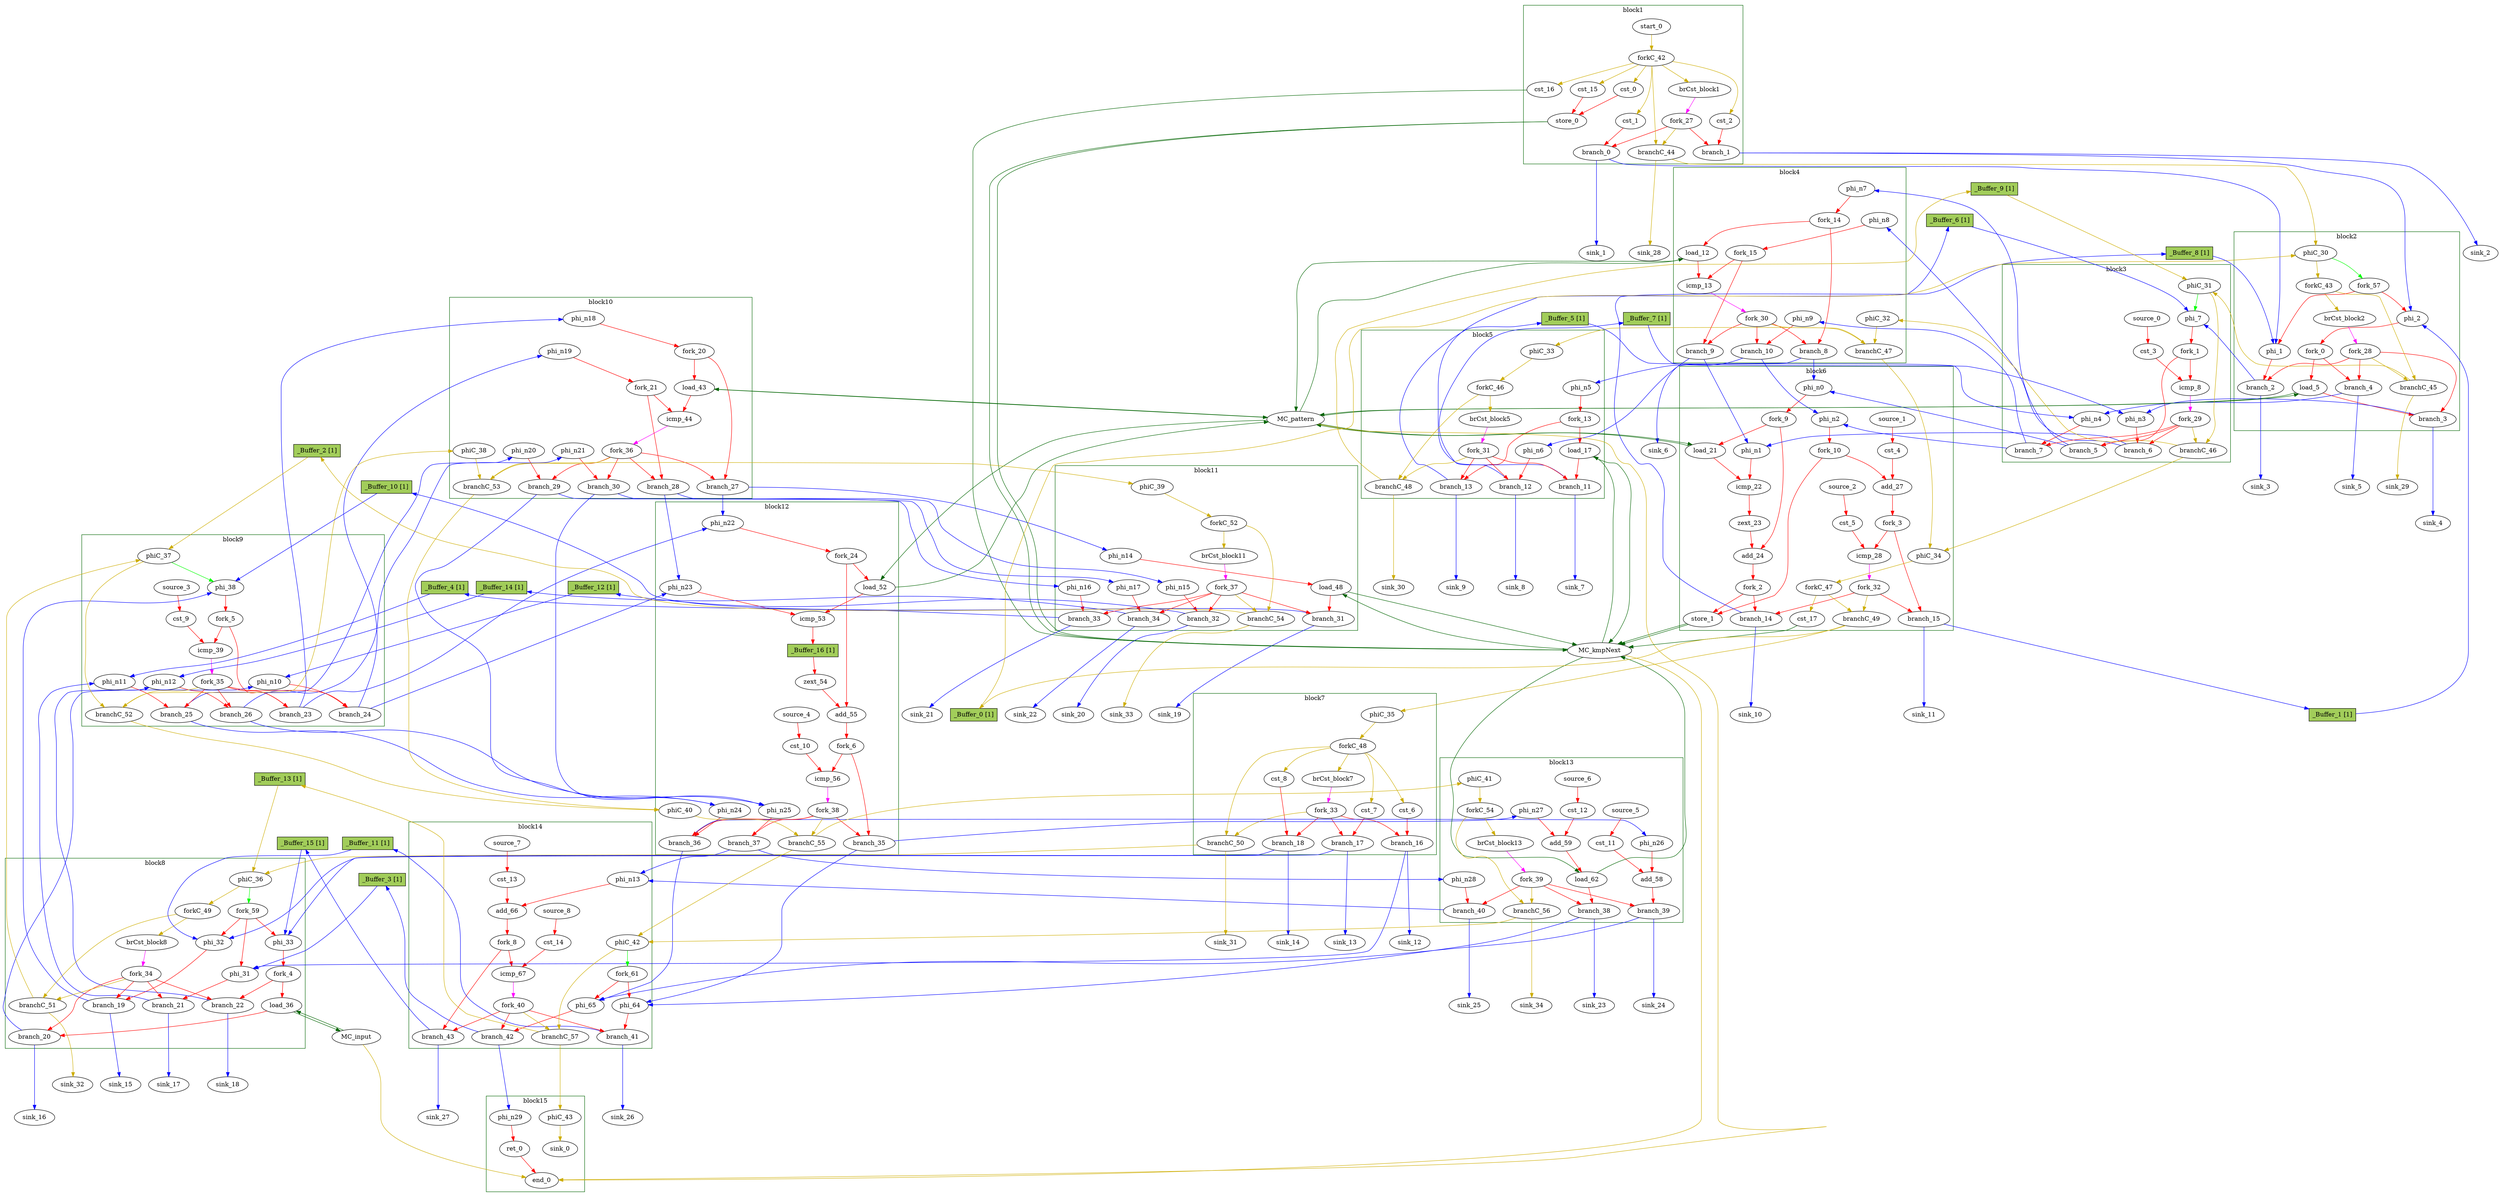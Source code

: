 Digraph G {
	splines=spline;
//DHLS version: 0.1.1" [shape = "none" pos = "20,20!"]
"_Buffer_16" [type=Buffer, in="in1:32", out="out1:32", bbID = 3, slots=1, transparent=false, label="_Buffer_16 [1]",  shape=box, style=filled, fillcolor=darkolivegreen3, height = 0.4];
		"cst_0" [type = "Constant", bbID= 1, in = "in1:1", out = "out1:1", value = "0x00000000"];
		"store_0" [type = "Operator", bbID= 1, op = "mc_store_op", bbID= 1, portId= 0, in = "in1:1 in2:0 ", out = "out1:1 out2:0 ", delay=0.672, latency=0, II=1];
		"brCst_block1" [type = "Constant", bbID= 1, in = "in1:1", out = "out1:1", value = "0x1"];
		"cst_1" [type = "Constant", bbID= 1, in = "in1:1", out = "out1:1", value = "0x00000000"];
		"phi_1" [type = "Mux", bbID= 2, in = "in1?:1 in2:32 in3:32 ", out = "out1:32", delay=1.397];
		"cst_2" [type = "Constant", bbID= 1, in = "in1:1", out = "out1:1", value = "0x00000001"];
		"phi_2" [type = "Mux", bbID= 2, in = "in1?:1 in2:3 in3:3 ", out = "out1:3", delay=1.397];
		"load_5" [type = "Operator", bbID= 2, op = "mc_load_op", bbID= 2, portId= 0, in = "in1:32 in2:3 ", out = "out1:32 out2:3 ", delay=1.412, latency=0, II=1];
		"brCst_block2" [type = "Constant", bbID= 2, in = "in1:1", out = "out1:1", value = "0x1"];
		"phi_7" [type = "Mux", bbID= 3, in = "in1?:1 in2:32 in3:32 ", out = "out1:32", delay=1.397];
		"cst_3" [type = "Constant", bbID= 3, in = "in1:1", out = "out1:1", value = "0x00000000"];
		"icmp_8" [type = "Operator", bbID= 3, op = "icmp_sgt_op", in = "in1:32 in2:32 ", out = "out1:1 ", delay=1.907, latency=0, II=1];
		"load_12" [type = "Operator", bbID= 4, op = "mc_load_op", bbID= 4, portId= 1, in = "in1:32 in2:32 ", out = "out1:32 out2:32 ", delay=1.412, latency=0, II=1];
		"icmp_13" [type = "Operator", bbID= 4, op = "icmp_eq_op", in = "in1:32 in2:32 ", out = "out1:1 ", delay=1.907, latency=0, II=1];
		"load_17" [type = "Operator", bbID= 5, op = "mc_load_op", bbID= 5, portId= 0, in = "in1:32 in2:3 ", out = "out1:32 out2:3 ", delay=1.412, latency=0, II=1];
		"brCst_block5" [type = "Constant", bbID= 5, in = "in1:1", out = "out1:1", value = "0x1"];
		"load_21" [type = "Operator", bbID= 6, op = "mc_load_op", bbID= 6, portId= 2, in = "in1:32 in2:32 ", out = "out1:32 out2:32 ", delay=1.412, latency=0, II=1];
		"icmp_22" [type = "Operator", bbID= 6, op = "icmp_eq_op", in = "in1:32 in2:32 ", out = "out1:1 ", delay=1.907, latency=0, II=1];
		"zext_23" [type = "Operator", bbID= 6, op = "zext_op", in = "in1:1 ", out = "out1:1 ", delay=0.000, latency=0, II=1];
		"add_24" [type = "Operator", bbID= 6, op = "add_op", in = "in1:32 in2:32 ", out = "out1:32 ", delay=2.287, latency=0, II=1];
		"store_1" [type = "Operator", bbID= 6, op = "mc_store_op", bbID= 6, portId= 1, in = "in1:32 in2:3 ", out = "out1:32 out2:3 ", delay=0.672, latency=0, II=1];
		"cst_4" [type = "Constant", bbID= 6, in = "in1:1", out = "out1:1", value = "0x00000001"];
		"add_27" [type = "Operator", bbID= 6, op = "add_op", in = "in1:3 in2:3 ", out = "out1:3 ", delay=2.287, latency=0, II=1];
		"cst_5" [type = "Constant", bbID= 6, in = "in1:3", out = "out1:3", value = "0x00000004"];
		"icmp_28" [type = "Operator", bbID= 6, op = "icmp_ult_op", in = "in1:3 in2:3 ", out = "out1:1 ", delay=1.907, latency=0, II=1];
		"brCst_block7" [type = "Constant", bbID= 7, in = "in1:1", out = "out1:1", value = "0x1"];
		"cst_6" [type = "Constant", bbID= 7, in = "in1:1", out = "out1:1", value = "0x00000000"];
		"phi_31" [type = "Mux", bbID= 8, in = "in1?:1 in2:32 in3:32 ", out = "out1:32", delay=1.397];
		"cst_7" [type = "Constant", bbID= 7, in = "in1:1", out = "out1:1", value = "0x00000000"];
		"phi_32" [type = "Mux", bbID= 8, in = "in1?:1 in2:32 in3:32 ", out = "out1:32", delay=1.397];
		"cst_8" [type = "Constant", bbID= 7, in = "in1:1", out = "out1:1", value = "0x00000000"];
		"phi_33" [type = "Mux", bbID= 8, in = "in1?:1 in2:10 in3:10 ", out = "out1:10", delay=1.397];
		"load_36" [type = "Operator", bbID= 8, op = "mc_load_op", bbID= 8, portId= 0, in = "in1:32 in2:10 ", out = "out1:32 out2:10 ", delay=1.412, latency=0, II=1];
		"brCst_block8" [type = "Constant", bbID= 8, in = "in1:1", out = "out1:1", value = "0x1"];
		"phi_38" [type = "Mux", bbID= 9, in = "in1?:1 in2:32 in3:32 ", out = "out1:32", delay=1.397];
		"cst_9" [type = "Constant", bbID= 9, in = "in1:1", out = "out1:1", value = "0x00000000"];
		"icmp_39" [type = "Operator", bbID= 9, op = "icmp_sgt_op", in = "in1:32 in2:32 ", out = "out1:1 ", delay=1.907, latency=0, II=1];
		"load_43" [type = "Operator", bbID= 10, op = "mc_load_op", bbID= 10, portId= 3, in = "in1:32 in2:32 ", out = "out1:32 out2:32 ", delay=1.412, latency=0, II=1];
		"icmp_44" [type = "Operator", bbID= 10, op = "icmp_eq_op", in = "in1:32 in2:32 ", out = "out1:1 ", delay=1.907, latency=0, II=1];
		"load_48" [type = "Operator", bbID= 11, op = "mc_load_op", bbID= 11, portId= 1, in = "in1:32 in2:32 ", out = "out1:32 out2:32 ", delay=1.412, latency=0, II=1];
		"brCst_block11" [type = "Constant", bbID= 11, in = "in1:1", out = "out1:1", value = "0x1"];
		"load_52" [type = "Operator", bbID= 12, op = "mc_load_op", bbID= 12, portId= 4, in = "in1:32 in2:32 ", out = "out1:32 out2:32 ", delay=1.412, latency=0, II=1];
		"icmp_53" [type = "Operator", bbID= 12, op = "icmp_eq_op", in = "in1:32 in2:32 ", out = "out1:1 ", delay=1.907, latency=0, II=1];
		"zext_54" [type = "Operator", bbID= 12, op = "zext_op", in = "in1:1 ", out = "out1:1 ", delay=0.000, latency=0, II=1];
		"add_55" [type = "Operator", bbID= 12, op = "add_op", in = "in1:32 in2:32 ", out = "out1:32 ", delay=2.287, latency=0, II=1];
		"cst_10" [type = "Constant", bbID= 12, in = "in1:2", out = "out1:2", value = "0x00000003"];
		"icmp_56" [type = "Operator", bbID= 12, op = "icmp_sgt_op", in = "in1:32 in2:32 ", out = "out1:1 ", delay=1.907, latency=0, II=1];
		"cst_11" [type = "Constant", bbID= 13, in = "in1:1", out = "out1:1", value = "0x00000001"];
		"add_58" [type = "Operator", bbID= 13, op = "add_op", in = "in1:32 in2:32 ", out = "out1:32 ", delay=2.287, latency=0, II=1];
		"cst_12" [type = "Constant", bbID= 13, in = "in1:32", out = "out1:32", value = "0xFFFFFFFF"];
		"add_59" [type = "Operator", bbID= 13, op = "add_op", in = "in1:32 in2:32 ", out = "out1:32 ", delay=2.287, latency=0, II=1];
		"load_62" [type = "Operator", bbID= 13, op = "mc_load_op", bbID= 13, portId= 2, in = "in1:32 in2:32 ", out = "out1:32 out2:32 ", delay=1.412, latency=0, II=1];
		"brCst_block13" [type = "Constant", bbID= 13, in = "in1:1", out = "out1:1", value = "0x1"];
		"phi_64" [type = "Mux", bbID= 14, in = "in1?:1 in2:32 in3:32 ", out = "out1:32", delay=1.397];
		"phi_65" [type = "Mux", bbID= 14, in = "in1?:1 in2:32 in3:32 ", out = "out1:32", delay=1.397];
		"cst_13" [type = "Constant", bbID= 14, in = "in1:1", out = "out1:1", value = "0x00000001"];
		"add_66" [type = "Operator", bbID= 14, op = "add_op", in = "in1:10 in2:10 ", out = "out1:10 ", delay=2.287, latency=0, II=1];
		"cst_14" [type = "Constant", bbID= 14, in = "in1:10", out = "out1:10", value = "0x000003E8"];
		"icmp_67" [type = "Operator", bbID= 14, op = "icmp_ult_op", in = "in1:10 in2:10 ", out = "out1:1 ", delay=1.907, latency=0, II=1];
		"ret_0" [type = "Operator", bbID= 15, op = "ret_op", in = "in1:32 ", out = "out1:32 ", delay=0.000, latency=0, II=1];
		"cst_15" [type = "Constant", bbID= 1, in = "in1:1", out = "out1:1", value = "0x00000000"];
		"phi_n0" [type = "Merge", bbID= 6, in = "in1:32 in2:32 ", out = "out1:32", delay=1.397];
		"phi_n1" [type = "Merge", bbID= 6, in = "in1:32 in2:32 ", out = "out1:32", delay=1.397];
		"phi_n2" [type = "Merge", bbID= 6, in = "in1:3 in2:3 ", out = "out1:3", delay=1.397];
		"phi_n3" [type = "Merge", bbID= 3, in = "in1:32 in2:32 ", out = "out1:32", delay=1.397];
		"phi_n4" [type = "Merge", bbID= 3, in = "in1:3 in2:3 ", out = "out1:3", delay=1.397];
		"phi_n5" [type = "Merge", bbID= 5, in = "in1:3 ", out = "out1:3", delay=0.000];
		"phi_n6" [type = "Merge", bbID= 5, in = "in1:32 ", out = "out1:32", delay=0.000];
		"phi_n7" [type = "Merge", bbID= 4, in = "in1:32 ", out = "out1:32", delay=0.000];
		"phi_n8" [type = "Merge", bbID= 4, in = "in1:32 ", out = "out1:32", delay=0.000];
		"phi_n9" [type = "Merge", bbID= 4, in = "in1:3 ", out = "out1:3", delay=0.000];
		"phi_n10" [type = "Merge", bbID= 9, in = "in1:32 in2:32 ", out = "out1:32", delay=1.397];
		"phi_n11" [type = "Merge", bbID= 9, in = "in1:32 in2:32 ", out = "out1:32", delay=1.397];
		"phi_n12" [type = "Merge", bbID= 9, in = "in1:10 in2:10 ", out = "out1:10", delay=1.397];
		"phi_n13" [type = "Merge", bbID= 14, in = "in1:10 in2:10 ", out = "out1:10", delay=1.397];
		"phi_n14" [type = "Merge", bbID= 11, in = "in1:32 ", out = "out1:32", delay=0.000];
		"phi_n15" [type = "Merge", bbID= 11, in = "in1:32 ", out = "out1:32", delay=0.000];
		"phi_n16" [type = "Merge", bbID= 11, in = "in1:32 ", out = "out1:32", delay=0.000];
		"phi_n17" [type = "Merge", bbID= 11, in = "in1:10 ", out = "out1:10", delay=0.000];
		"phi_n18" [type = "Merge", bbID= 10, in = "in1:32 ", out = "out1:32", delay=0.000];
		"phi_n19" [type = "Merge", bbID= 10, in = "in1:32 ", out = "out1:32", delay=0.000];
		"phi_n20" [type = "Merge", bbID= 10, in = "in1:32 ", out = "out1:32", delay=0.000];
		"phi_n21" [type = "Merge", bbID= 10, in = "in1:10 ", out = "out1:10", delay=0.000];
		"phi_n22" [type = "Merge", bbID= 12, in = "in1:32 in2:32 ", out = "out1:32", delay=1.397];
		"phi_n23" [type = "Merge", bbID= 12, in = "in1:32 in2:32 ", out = "out1:32", delay=1.397];
		"phi_n24" [type = "Merge", bbID= 12, in = "in1:32 in2:32 ", out = "out1:32", delay=1.397];
		"phi_n25" [type = "Merge", bbID= 12, in = "in1:10 in2:10 ", out = "out1:10", delay=1.397];
		"phi_n26" [type = "Merge", bbID= 13, in = "in1:32 ", out = "out1:32", delay=0.000];
		"phi_n27" [type = "Merge", bbID= 13, in = "in1:32 ", out = "out1:32", delay=0.000];
		"phi_n28" [type = "Merge", bbID= 13, in = "in1:10 ", out = "out1:10", delay=0.000];
		"phi_n29" [type = "Merge", bbID= 15, in = "in1:32 ", out = "out1:32", delay=0.000];
		"fork_0" [type = "Fork", bbID= 2, in = "in1:3", out = "out1:3 out2:3 "];
		"fork_1" [type = "Fork", bbID= 3, in = "in1:32", out = "out1:32 out2:32 "];
		"fork_2" [type = "Fork", bbID= 6, in = "in1:32", out = "out1:32 out2:32 "];
		"fork_3" [type = "Fork", bbID= 6, in = "in1:3", out = "out1:3 out2:3 "];
		"fork_4" [type = "Fork", bbID= 8, in = "in1:10", out = "out1:10 out2:10 "];
		"fork_5" [type = "Fork", bbID= 9, in = "in1:32", out = "out1:32 out2:32 "];
		"fork_6" [type = "Fork", bbID= 12, in = "in1:32", out = "out1:32 out2:32 "];
		"fork_8" [type = "Fork", bbID= 14, in = "in1:10", out = "out1:10 out2:10 "];
		"fork_9" [type = "Fork", bbID= 6, in = "in1:32", out = "out1:32 out2:32 "];
		"fork_10" [type = "Fork", bbID= 6, in = "in1:3", out = "out1:3 out2:3 "];
		"fork_13" [type = "Fork", bbID= 5, in = "in1:3", out = "out1:3 out2:3 "];
		"fork_14" [type = "Fork", bbID= 4, in = "in1:32", out = "out1:32 out2:32 "];
		"fork_15" [type = "Fork", bbID= 4, in = "in1:32", out = "out1:32 out2:32 "];
		"fork_20" [type = "Fork", bbID= 10, in = "in1:32", out = "out1:32 out2:32 "];
		"fork_21" [type = "Fork", bbID= 10, in = "in1:32", out = "out1:32 out2:32 "];
		"fork_24" [type = "Fork", bbID= 12, in = "in1:32", out = "out1:32 out2:32 "];
		"branch_0" [type = "Branch", bbID= 1,  in = "in1:1 in2?:1", out = "out1+:1 out2-:1"];
		"branch_1" [type = "Branch", bbID= 1,  in = "in1:1 in2?:1", out = "out1+:1 out2-:1"];
		"fork_27" [type = "Fork", bbID= 1, in = "in1:1", out = "out1:1 out2:1 out3:1 "];
		"branch_2" [type = "Branch", bbID= 2,  in = "in1:32 in2?:1", out = "out1+:32 out2-:32"];
		"branch_3" [type = "Branch", bbID= 2,  in = "in1:32 in2?:1", out = "out1+:32 out2-:32"];
		"branch_4" [type = "Branch", bbID= 2,  in = "in1:3 in2?:1", out = "out1+:3 out2-:3"];
		"fork_28" [type = "Fork", bbID= 2, in = "in1:1", out = "out1:1 out2:1 out3:1 out4:1 "];
		"branch_5" [type = "Branch", bbID= 3,  in = "in1:32 in2?:1", out = "out1+:32 out2-:32"];
		"branch_6" [type = "Branch", bbID= 3,  in = "in1:32 in2?:1", out = "out1+:32 out2-:32"];
		"branch_7" [type = "Branch", bbID= 3,  in = "in1:3 in2?:1", out = "out1+:3 out2-:3"];
		"fork_29" [type = "Fork", bbID= 3, in = "in1:1", out = "out1:1 out2:1 out3:1 out4:1 "];
		"branch_8" [type = "Branch", bbID= 4,  in = "in1:32 in2?:1", out = "out1+:32 out2-:32"];
		"branch_9" [type = "Branch", bbID= 4,  in = "in1:32 in2?:1", out = "out1+:32 out2-:32"];
		"branch_10" [type = "Branch", bbID= 4,  in = "in1:3 in2?:1", out = "out1+:3 out2-:3"];
		"fork_30" [type = "Fork", bbID= 4, in = "in1:1", out = "out1:1 out2:1 out3:1 out4:1 "];
		"branch_11" [type = "Branch", bbID= 5,  in = "in1:32 in2?:1", out = "out1+:32 out2-:32"];
		"branch_12" [type = "Branch", bbID= 5,  in = "in1:32 in2?:1", out = "out1+:32 out2-:32"];
		"branch_13" [type = "Branch", bbID= 5,  in = "in1:3 in2?:1", out = "out1+:3 out2-:3"];
		"fork_31" [type = "Fork", bbID= 5, in = "in1:1", out = "out1:1 out2:1 out3:1 out4:1 "];
		"branch_14" [type = "Branch", bbID= 6,  in = "in1:32 in2?:1", out = "out1+:32 out2-:32"];
		"branch_15" [type = "Branch", bbID= 6,  in = "in1:3 in2?:1", out = "out1+:3 out2-:3"];
		"fork_32" [type = "Fork", bbID= 6, in = "in1:1", out = "out1:1 out2:1 out3:1 "];
		"branch_16" [type = "Branch", bbID= 7,  in = "in1:1 in2?:1", out = "out1+:1 out2-:1"];
		"branch_17" [type = "Branch", bbID= 7,  in = "in1:1 in2?:1", out = "out1+:1 out2-:1"];
		"branch_18" [type = "Branch", bbID= 7,  in = "in1:1 in2?:1", out = "out1+:1 out2-:1"];
		"fork_33" [type = "Fork", bbID= 7, in = "in1:1", out = "out1:1 out2:1 out3:1 out4:1 "];
		"branch_19" [type = "Branch", bbID= 8,  in = "in1:32 in2?:1", out = "out1+:32 out2-:32"];
		"branch_20" [type = "Branch", bbID= 8,  in = "in1:32 in2?:1", out = "out1+:32 out2-:32"];
		"branch_21" [type = "Branch", bbID= 8,  in = "in1:32 in2?:1", out = "out1+:32 out2-:32"];
		"branch_22" [type = "Branch", bbID= 8,  in = "in1:10 in2?:1", out = "out1+:10 out2-:10"];
		"fork_34" [type = "Fork", bbID= 8, in = "in1:1", out = "out1:1 out2:1 out3:1 out4:1 out5:1 "];
		"branch_23" [type = "Branch", bbID= 9,  in = "in1:32 in2?:1", out = "out1+:32 out2-:32"];
		"branch_24" [type = "Branch", bbID= 9,  in = "in1:32 in2?:1", out = "out1+:32 out2-:32"];
		"branch_25" [type = "Branch", bbID= 9,  in = "in1:32 in2?:1", out = "out1+:32 out2-:32"];
		"branch_26" [type = "Branch", bbID= 9,  in = "in1:10 in2?:1", out = "out1+:10 out2-:10"];
		"fork_35" [type = "Fork", bbID= 9, in = "in1:1", out = "out1:1 out2:1 out3:1 out4:1 out5:1 "];
		"branch_27" [type = "Branch", bbID= 10,  in = "in1:32 in2?:1", out = "out1+:32 out2-:32"];
		"branch_28" [type = "Branch", bbID= 10,  in = "in1:32 in2?:1", out = "out1+:32 out2-:32"];
		"branch_29" [type = "Branch", bbID= 10,  in = "in1:32 in2?:1", out = "out1+:32 out2-:32"];
		"branch_30" [type = "Branch", bbID= 10,  in = "in1:10 in2?:1", out = "out1+:10 out2-:10"];
		"fork_36" [type = "Fork", bbID= 10, in = "in1:1", out = "out1:1 out2:1 out3:1 out4:1 out5:1 "];
		"branch_31" [type = "Branch", bbID= 11,  in = "in1:32 in2?:1", out = "out1+:32 out2-:32"];
		"branch_32" [type = "Branch", bbID= 11,  in = "in1:32 in2?:1", out = "out1+:32 out2-:32"];
		"branch_33" [type = "Branch", bbID= 11,  in = "in1:32 in2?:1", out = "out1+:32 out2-:32"];
		"branch_34" [type = "Branch", bbID= 11,  in = "in1:10 in2?:1", out = "out1+:10 out2-:10"];
		"fork_37" [type = "Fork", bbID= 11, in = "in1:1", out = "out1:1 out2:1 out3:1 out4:1 out5:1 "];
		"branch_35" [type = "Branch", bbID= 12,  in = "in1:32 in2?:1", out = "out1+:32 out2-:32"];
		"branch_36" [type = "Branch", bbID= 12,  in = "in1:32 in2?:1", out = "out1+:32 out2-:32"];
		"branch_37" [type = "Branch", bbID= 12,  in = "in1:10 in2?:1", out = "out1+:10 out2-:10"];
		"fork_38" [type = "Fork", bbID= 12, in = "in1:1", out = "out1:1 out2:1 out3:1 out4:1 "];
		"branch_38" [type = "Branch", bbID= 13,  in = "in1:32 in2?:1", out = "out1+:32 out2-:32"];
		"branch_39" [type = "Branch", bbID= 13,  in = "in1:32 in2?:1", out = "out1+:32 out2-:32"];
		"branch_40" [type = "Branch", bbID= 13,  in = "in1:10 in2?:1", out = "out1+:10 out2-:10"];
		"fork_39" [type = "Fork", bbID= 13, in = "in1:1", out = "out1:1 out2:1 out3:1 out4:1 "];
		"branch_41" [type = "Branch", bbID= 14,  in = "in1:32 in2?:1", out = "out1+:32 out2-:32"];
		"branch_42" [type = "Branch", bbID= 14,  in = "in1:32 in2?:1", out = "out1+:32 out2-:32"];
		"branch_43" [type = "Branch", bbID= 14,  in = "in1:10 in2?:1", out = "out1+:10 out2-:10"];
		"fork_40" [type = "Fork", bbID= 14, in = "in1:1", out = "out1:1 out2:1 out3:1 out4:1 "];
		"MC_kmpNext" [type = "MC", bbID= 0, in = "in1:32*c0 in2:32*c1 in3:32*s0a in4:32*s0d in5:32*l0a in6:32*s1a in7:32*s1d in8:32*l1a in9:32*l2a ", out = "out1:32*l0d out2:32*l1d out3:32*l2d out4:0*e ", memory = "kmpNext", bbcount = 2, ldcount = 3, stcount = 2];
		"cst_16" [type = "Constant", bbID= 1, in = "in1:1", out = "out1:1", value = "0x00000001"];
		"MC_pattern" [type = "MC", bbID= 0, in = "in1:32*l0a in2:32*l1a in3:32*l2a in4:32*l3a in5:32*l4a ", out = "out1:32*l0d out2:32*l1d out3:32*l2d out4:32*l3d out5:32*l4d out6:0*e ", memory = "pattern", bbcount = 0, ldcount = 5, stcount = 0];
		"cst_17" [type = "Constant", bbID= 6, in = "in1:1", out = "out1:1", value = "0x00000001"];
		"MC_input" [type = "MC", bbID= 0, in = "in1:10*l0a ", out = "out1:32*l0d out2:0*e ", memory = "input", bbcount = 0, ldcount = 1, stcount = 0];
		"end_0" [type = "Exit", bbID= 0, in = "in1:0*e in2:0*e in3:0*e in4:32 ", out = "out1:32"];
		"start_0" [type = "Entry", control= "true", bbID= 1, in = "in1:0", out = "out1:0"];
		"forkC_42" [type = "Fork", bbID= 1, in = "in1:0", out = "out1:0 out2:0 out3:0 out4:0 out5:0 out6:0 out7:0 "];
		"branchC_44" [type = "Branch", bbID= 1,  in = "in1:0 in2?:1", out = "out1+:0 out2-:0"];
		"phiC_30" [type = "CntrlMerge", bbID= 2, in = "in1:0 in2:0 ", out = "out1:0 out2?:1", delay=1.412];
		"forkC_43" [type = "Fork", bbID= 2, in = "in1:0", out = "out1:0 out2:0 "];
		"branchC_45" [type = "Branch", bbID= 2,  in = "in1:0 in2?:1", out = "out1+:0 out2-:0"];
		"phiC_31" [type = "CntrlMerge", bbID= 3, in = "in1:0 in2:0 ", out = "out1:0 out2?:1", delay=1.412];
		"branchC_46" [type = "Branch", bbID= 3,  in = "in1:0 in2?:1", out = "out1+:0 out2-:0"];
		"phiC_32" [type = "Merge", bbID= 4, in = "in1:0 ", out = "out1:0", delay=1.412];
		"branchC_47" [type = "Branch", bbID= 4,  in = "in1:0 in2?:1", out = "out1+:0 out2-:0"];
		"phiC_33" [type = "Merge", bbID= 5, in = "in1:0 ", out = "out1:0", delay=1.412];
		"forkC_46" [type = "Fork", bbID= 5, in = "in1:0", out = "out1:0 out2:0 "];
		"branchC_48" [type = "Branch", bbID= 5,  in = "in1:0 in2?:1", out = "out1+:0 out2-:0"];
		"phiC_34" [type = "Merge", bbID= 6, in = "in1:0 in2:0 ", out = "out1:0", delay=1.412];
		"forkC_47" [type = "Fork", bbID= 6, in = "in1:0", out = "out1:0 out2:0 "];
		"branchC_49" [type = "Branch", bbID= 6,  in = "in1:0 in2?:1", out = "out1+:0 out2-:0"];
		"phiC_35" [type = "Merge", bbID= 7, in = "in1:0 ", out = "out1:0", delay=1.412];
		"forkC_48" [type = "Fork", bbID= 7, in = "in1:0", out = "out1:0 out2:0 out3:0 out4:0 out5:0 "];
		"branchC_50" [type = "Branch", bbID= 7,  in = "in1:0 in2?:1", out = "out1+:0 out2-:0"];
		"phiC_36" [type = "CntrlMerge", bbID= 8, in = "in1:0 in2:0 ", out = "out1:0 out2?:1", delay=1.412];
		"forkC_49" [type = "Fork", bbID= 8, in = "in1:0", out = "out1:0 out2:0 "];
		"branchC_51" [type = "Branch", bbID= 8,  in = "in1:0 in2?:1", out = "out1+:0 out2-:0"];
		"phiC_37" [type = "CntrlMerge", bbID= 9, in = "in1:0 in2:0 ", out = "out1:0 out2?:1", delay=1.412];
		"branchC_52" [type = "Branch", bbID= 9,  in = "in1:0 in2?:1", out = "out1+:0 out2-:0"];
		"phiC_38" [type = "Merge", bbID= 10, in = "in1:0 ", out = "out1:0", delay=1.412];
		"branchC_53" [type = "Branch", bbID= 10,  in = "in1:0 in2?:1", out = "out1+:0 out2-:0"];
		"phiC_39" [type = "Merge", bbID= 11, in = "in1:0 ", out = "out1:0", delay=1.412];
		"forkC_52" [type = "Fork", bbID= 11, in = "in1:0", out = "out1:0 out2:0 "];
		"branchC_54" [type = "Branch", bbID= 11,  in = "in1:0 in2?:1", out = "out1+:0 out2-:0"];
		"phiC_40" [type = "Merge", bbID= 12, in = "in1:0 in2:0 ", out = "out1:0", delay=1.412];
		"branchC_55" [type = "Branch", bbID= 12,  in = "in1:0 in2?:1", out = "out1+:0 out2-:0"];
		"phiC_41" [type = "Merge", bbID= 13, in = "in1:0 ", out = "out1:0", delay=1.412];
		"forkC_54" [type = "Fork", bbID= 13, in = "in1:0", out = "out1:0 out2:0 "];
		"branchC_56" [type = "Branch", bbID= 13,  in = "in1:0 in2?:1", out = "out1+:0 out2-:0"];
		"phiC_42" [type = "CntrlMerge", bbID= 14, in = "in1:0 in2:0 ", out = "out1:0 out2?:1", delay=1.412];
		"branchC_57" [type = "Branch", bbID= 14,  in = "in1:0 in2?:1", out = "out1+:0 out2-:0"];
		"phiC_43" [type = "Merge", bbID= 15, in = "in1:0 ", out = "out1:0", delay=1.412];
		"sink_0" [type = "Sink", bbID= 0, in = "in1:0"];
		"sink_1" [type = "Sink", bbID= 0, in = "in1:1"];
		"sink_2" [type = "Sink", bbID= 0, in = "in1:1"];
		"sink_3" [type = "Sink", bbID= 0, in = "in1:32"];
		"sink_4" [type = "Sink", bbID= 0, in = "in1:32"];
		"sink_5" [type = "Sink", bbID= 0, in = "in1:3"];
		"sink_6" [type = "Sink", bbID= 0, in = "in1:32"];
		"sink_7" [type = "Sink", bbID= 0, in = "in1:32"];
		"sink_8" [type = "Sink", bbID= 0, in = "in1:32"];
		"sink_9" [type = "Sink", bbID= 0, in = "in1:3"];
		"sink_10" [type = "Sink", bbID= 0, in = "in1:32"];
		"sink_11" [type = "Sink", bbID= 0, in = "in1:3"];
		"sink_12" [type = "Sink", bbID= 0, in = "in1:1"];
		"sink_13" [type = "Sink", bbID= 0, in = "in1:1"];
		"sink_14" [type = "Sink", bbID= 0, in = "in1:1"];
		"sink_15" [type = "Sink", bbID= 0, in = "in1:32"];
		"sink_16" [type = "Sink", bbID= 0, in = "in1:32"];
		"sink_17" [type = "Sink", bbID= 0, in = "in1:32"];
		"sink_18" [type = "Sink", bbID= 0, in = "in1:10"];
		"sink_19" [type = "Sink", bbID= 0, in = "in1:32"];
		"sink_20" [type = "Sink", bbID= 0, in = "in1:32"];
		"sink_21" [type = "Sink", bbID= 0, in = "in1:32"];
		"sink_22" [type = "Sink", bbID= 0, in = "in1:10"];
		"sink_23" [type = "Sink", bbID= 0, in = "in1:32"];
		"sink_24" [type = "Sink", bbID= 0, in = "in1:32"];
		"sink_25" [type = "Sink", bbID= 0, in = "in1:10"];
		"sink_26" [type = "Sink", bbID= 0, in = "in1:32"];
		"sink_27" [type = "Sink", bbID= 0, in = "in1:10"];
		"sink_28" [type = "Sink", bbID= 0, in = "in1:0"];
		"sink_29" [type = "Sink", bbID= 0, in = "in1:0"];
		"sink_30" [type = "Sink", bbID= 0, in = "in1:0"];
		"sink_31" [type = "Sink", bbID= 0, in = "in1:0"];
		"sink_32" [type = "Sink", bbID= 0, in = "in1:0"];
		"sink_33" [type = "Sink", bbID= 0, in = "in1:0"];
		"sink_34" [type = "Sink", bbID= 0, in = "in1:0"];
		"source_0" [type = "Source", bbID= 3, out = "out1:1"];
		"source_1" [type = "Source", bbID= 6, out = "out1:1"];
		"source_2" [type = "Source", bbID= 6, out = "out1:3"];
		"source_3" [type = "Source", bbID= 9, out = "out1:1"];
		"source_4" [type = "Source", bbID= 12, out = "out1:2"];
		"source_5" [type = "Source", bbID= 13, out = "out1:1"];
		"source_6" [type = "Source", bbID= 13, out = "out1:32"];
		"source_7" [type = "Source", bbID= 14, out = "out1:1"];
		"source_8" [type = "Source", bbID= 14, out = "out1:10"];
		"fork_57" [type = "Fork", bbID= 2, in = "in1:1", out = "out1:1 out2:1 "];
		"fork_59" [type = "Fork", bbID= 8, in = "in1:1", out = "out1:1 out2:1 out3:1 "];
		"fork_61" [type = "Fork", bbID= 14, in = "in1:1", out = "out1:1 out2:1 "];
	"_Buffer_0" [type=Buffer, in="in1:1", out="out1:1", bbID = 3, slots=1, transparent=false, label="_Buffer_0 [1]",  shape=box, style=filled, fillcolor=darkolivegreen3, height = 0.4];
	"_Buffer_1" [type=Buffer, in="in1:3", out="out1:3", bbID = 3, slots=1, transparent=false, label="_Buffer_1 [1]",  shape=box, style=filled, fillcolor=darkolivegreen3, height = 0.4];
	"_Buffer_2" [type=Buffer, in="in1:1", out="out1:1", bbID = 3, slots=1, transparent=false, label="_Buffer_2 [1]",  shape=box, style=filled, fillcolor=darkolivegreen3, height = 0.4];
	"_Buffer_3" [type=Buffer, in="in1:32", out="out1:32", bbID = 3, slots=1, transparent=false, label="_Buffer_3 [1]",  shape=box, style=filled, fillcolor=darkolivegreen3, height = 0.4];
	"_Buffer_4" [type=Buffer, in="in1:32", out="out1:32", bbID = 3, slots=1, transparent=false, label="_Buffer_4 [1]",  shape=box, style=filled, fillcolor=darkolivegreen3, height = 0.4];
	"_Buffer_5" [type=Buffer, in="in1:3", out="out1:3", bbID = 3, slots=1, transparent=false, label="_Buffer_5 [1]",  shape=box, style=filled, fillcolor=darkolivegreen3, height = 0.4];
	"_Buffer_6" [type=Buffer, in="in1:32", out="out1:32", bbID = 3, slots=1, transparent=false, label="_Buffer_6 [1]",  shape=box, style=filled, fillcolor=darkolivegreen3, height = 0.4];
	"_Buffer_7" [type=Buffer, in="in1:32", out="out1:32", bbID = 3, slots=1, transparent=false, label="_Buffer_7 [1]",  shape=box, style=filled, fillcolor=darkolivegreen3, height = 0.4];
	"_Buffer_8" [type=Buffer, in="in1:32", out="out1:32", bbID = 3, slots=1, transparent=false, label="_Buffer_8 [1]",  shape=box, style=filled, fillcolor=darkolivegreen3, height = 0.4];
	"_Buffer_9" [type=Buffer, in="in1:1", out="out1:1", bbID = 3, slots=1, transparent=false, label="_Buffer_9 [1]",  shape=box, style=filled, fillcolor=darkolivegreen3, height = 0.4];
	"_Buffer_10" [type=Buffer, in="in1:32", out="out1:32", bbID = 3, slots=1, transparent=false, label="_Buffer_10 [1]",  shape=box, style=filled, fillcolor=darkolivegreen3, height = 0.4];
	"_Buffer_11" [type=Buffer, in="in1:32", out="out1:32", bbID = 3, slots=1, transparent=false, label="_Buffer_11 [1]",  shape=box, style=filled, fillcolor=darkolivegreen3, height = 0.4];
	"_Buffer_12" [type=Buffer, in="in1:32", out="out1:32", bbID = 3, slots=1, transparent=false, label="_Buffer_12 [1]",  shape=box, style=filled, fillcolor=darkolivegreen3, height = 0.4];
	"_Buffer_13" [type=Buffer, in="in1:1", out="out1:1", bbID = 3, slots=1, transparent=false, label="_Buffer_13 [1]",  shape=box, style=filled, fillcolor=darkolivegreen3, height = 0.4];
	"_Buffer_14" [type=Buffer, in="in1:10", out="out1:10", bbID = 3, slots=1, transparent=false, label="_Buffer_14 [1]",  shape=box, style=filled, fillcolor=darkolivegreen3, height = 0.4];
	"_Buffer_15" [type=Buffer, in="in1:10", out="out1:10", bbID = 3, slots=1, transparent=false, label="_Buffer_15 [1]",  shape=box, style=filled, fillcolor=darkolivegreen3, height = 0.4];
	subgraph cluster_0 {
	color = "darkgreen";
		label = "block1";
		"cst_0" -> "store_0" [color = "red", from = "out1", to = "in1"];
		"brCst_block1" -> "fork_27" [color = "magenta", from = "out1", to = "in1"];
		"cst_1" -> "branch_0" [color = "red", from = "out1", to = "in1"];
		"cst_2" -> "branch_1" [color = "red", from = "out1", to = "in1"];
		"cst_15" -> "store_0" [color = "red", from = "out1", to = "in2"];
		"fork_27" -> "branch_1" [color = "red", from = "out1", to = "in2"];
		"fork_27" -> "branch_0" [color = "red", from = "out2", to = "in2"];
		"fork_27" -> "branchC_44" [color = "gold3", from = "out3", to = "in2"];
		"start_0" -> "forkC_42" [color = "gold3", from = "out1", to = "in1"];
		"forkC_42" -> "cst_0" [color = "gold3", from = "out1", to = "in1"];
		"forkC_42" -> "cst_1" [color = "gold3", from = "out2", to = "in1"];
		"forkC_42" -> "cst_2" [color = "gold3", from = "out3", to = "in1"];
		"forkC_42" -> "cst_15" [color = "gold3", from = "out4", to = "in1"];
		"forkC_42" -> "cst_16" [color = "gold3", from = "out5", to = "in1"];
		"forkC_42" -> "branchC_44" [color = "gold3", from = "out6", to = "in1"];
		"forkC_42" -> "brCst_block1" [color = "gold3", from = "out7", to = "in1"];
	}
		"branch_0" -> "phi_1" [color = "blue", minlen = 3, from = "out1", to = "in2"];
		"branch_0" -> "sink_1" [color = "blue", minlen = 3, from = "out2", to = "in1"];
		"branch_1" -> "phi_2" [color = "blue", minlen = 3, from = "out1", to = "in2"];
		"branch_1" -> "sink_2" [color = "blue", minlen = 3, from = "out2", to = "in1"];
		"branchC_44" -> "phiC_30" [color = "gold3", minlen = 3, from = "out1", to = "in1"];
		"branchC_44" -> "sink_28" [color = "gold3", minlen = 3, from = "out2", to = "in1"];
	subgraph cluster_1 {
	color = "darkgreen";
		label = "block2";
		"phi_1" -> "branch_2" [color = "red", from = "out1", to = "in1"];
		"phi_2" -> "fork_0" [color = "red", from = "out1", to = "in1"];
		"load_5" -> "branch_3" [color = "red", from = "out1", to = "in1"];
		"brCst_block2" -> "fork_28" [color = "magenta", from = "out1", to = "in1"];
		"fork_0" -> "load_5" [color = "red", from = "out1", to = "in2"];
		"fork_0" -> "branch_4" [color = "red", from = "out2", to = "in1"];
		"fork_28" -> "branch_4" [color = "red", from = "out1", to = "in2"];
		"fork_28" -> "branch_3" [color = "red", from = "out2", to = "in2"];
		"fork_28" -> "branch_2" [color = "red", from = "out3", to = "in2"];
		"fork_28" -> "branchC_45" [color = "gold3", from = "out4", to = "in2"];
		"phiC_30" -> "fork_57" [color = "green", from = "out2", to = "in1"];
		"phiC_30" -> "forkC_43" [color = "gold3", from = "out1", to = "in1"];
		"forkC_43" -> "branchC_45" [color = "gold3", from = "out1", to = "in1"];
		"forkC_43" -> "brCst_block2" [color = "gold3", from = "out2", to = "in1"];
		"fork_57" -> "phi_1" [color = "red", from = "out1", to = "in1"];
		"fork_57" -> "phi_2" [color = "red", from = "out2", to = "in1"];
	}
		"branch_2" -> "phi_7" [color = "blue", minlen = 3, from = "out1", to = "in2"];
		"branch_2" -> "sink_3" [color = "blue", minlen = 3, from = "out2", to = "in1"];
		"branch_3" -> "phi_n3" [color = "blue", minlen = 3, from = "out1", to = "in1"];
		"branch_3" -> "sink_4" [color = "blue", minlen = 3, from = "out2", to = "in1"];
		"branch_4" -> "phi_n4" [color = "blue", minlen = 3, from = "out1", to = "in1"];
		"branch_4" -> "sink_5" [color = "blue", minlen = 3, from = "out2", to = "in1"];
		"branchC_45" -> "phiC_31" [color = "gold3", minlen = 3, from = "out1", to = "in1"];
		"branchC_45" -> "sink_29" [color = "gold3", minlen = 3, from = "out2", to = "in1"];
	subgraph cluster_2 {
	color = "darkgreen";
		label = "block3";
		"phi_7" -> "fork_1" [color = "red", from = "out1", to = "in1"];
		"cst_3" -> "icmp_8" [color = "red", from = "out1", to = "in2"];
		"icmp_8" -> "fork_29" [color = "magenta", from = "out1", to = "in1"];
		"phi_n3" -> "branch_6" [color = "red", from = "out1", to = "in1"];
		"phi_n4" -> "branch_7" [color = "red", from = "out1", to = "in1"];
		"fork_1" -> "icmp_8" [color = "red", from = "out1", to = "in1"];
		"fork_1" -> "branch_5" [color = "red", from = "out2", to = "in1"];
		"fork_29" -> "branch_7" [color = "red", from = "out1", to = "in2"];
		"fork_29" -> "branch_6" [color = "red", from = "out2", to = "in2"];
		"fork_29" -> "branch_5" [color = "red", from = "out3", to = "in2"];
		"fork_29" -> "branchC_46" [color = "gold3", from = "out4", to = "in2"];
		"phiC_31" -> "phi_7" [color = "green", from = "out2", to = "in1"];
		"phiC_31" -> "branchC_46" [color = "gold3", from = "out1", to = "in1"];
		"source_0" -> "cst_3" [color = "red", from = "out1", to = "in1"];
	}
		"branch_5" -> "phi_n7" [color = "blue", minlen = 3, from = "out1", to = "in1"];
		"branch_5" -> "phi_n0" [color = "blue", minlen = 3, from = "out2", to = "in1"];
		"branch_6" -> "phi_n8" [color = "blue", minlen = 3, from = "out1", to = "in1"];
		"branch_6" -> "phi_n1" [color = "blue", minlen = 3, from = "out2", to = "in1"];
		"branch_7" -> "phi_n9" [color = "blue", minlen = 3, from = "out1", to = "in1"];
		"branch_7" -> "phi_n2" [color = "blue", minlen = 3, from = "out2", to = "in1"];
		"branchC_46" -> "phiC_32" [color = "gold3", minlen = 3, from = "out1", to = "in1"];
		"branchC_46" -> "phiC_34" [color = "gold3", minlen = 3, from = "out2", to = "in1"];
	subgraph cluster_3 {
	color = "darkgreen";
		label = "block4";
		"load_12" -> "icmp_13" [color = "red", from = "out1", to = "in1"];
		"icmp_13" -> "fork_30" [color = "magenta", from = "out1", to = "in1"];
		"phi_n7" -> "fork_14" [color = "red", from = "out1", to = "in1"];
		"phi_n8" -> "fork_15" [color = "red", from = "out1", to = "in1"];
		"phi_n9" -> "branch_10" [color = "red", from = "out1", to = "in1"];
		"fork_14" -> "load_12" [color = "red", from = "out1", to = "in2"];
		"fork_14" -> "branch_8" [color = "red", from = "out2", to = "in1"];
		"fork_15" -> "icmp_13" [color = "red", from = "out1", to = "in2"];
		"fork_15" -> "branch_9" [color = "red", from = "out2", to = "in1"];
		"fork_30" -> "branch_10" [color = "red", from = "out1", to = "in2"];
		"fork_30" -> "branch_9" [color = "red", from = "out2", to = "in2"];
		"fork_30" -> "branch_8" [color = "red", from = "out3", to = "in2"];
		"fork_30" -> "branchC_47" [color = "gold3", from = "out4", to = "in2"];
		"phiC_32" -> "branchC_47" [color = "gold3", from = "out1", to = "in1"];
	}
		"branch_8" -> "phi_n0" [color = "blue", minlen = 3, from = "out1", to = "in2"];
		"branch_8" -> "sink_6" [color = "blue", minlen = 3, from = "out2", to = "in1"];
		"branch_9" -> "phi_n6" [color = "blue", minlen = 3, from = "out2", to = "in1"];
		"branch_9" -> "phi_n1" [color = "blue", minlen = 3, from = "out1", to = "in2"];
		"branch_10" -> "phi_n5" [color = "blue", minlen = 3, from = "out2", to = "in1"];
		"branch_10" -> "phi_n2" [color = "blue", minlen = 3, from = "out1", to = "in2"];
		"branchC_47" -> "phiC_33" [color = "gold3", minlen = 3, from = "out2", to = "in1"];
		"branchC_47" -> "phiC_34" [color = "gold3", minlen = 3, from = "out1", to = "in2"];
	subgraph cluster_4 {
	color = "darkgreen";
		label = "block5";
		"load_17" -> "branch_11" [color = "red", from = "out1", to = "in1"];
		"brCst_block5" -> "fork_31" [color = "magenta", from = "out1", to = "in1"];
		"phi_n5" -> "fork_13" [color = "red", from = "out1", to = "in1"];
		"phi_n6" -> "branch_12" [color = "red", from = "out1", to = "in1"];
		"fork_13" -> "load_17" [color = "red", from = "out1", to = "in2"];
		"fork_13" -> "branch_13" [color = "red", from = "out2", to = "in1"];
		"fork_31" -> "branch_13" [color = "red", from = "out1", to = "in2"];
		"fork_31" -> "branch_12" [color = "red", from = "out2", to = "in2"];
		"fork_31" -> "branch_11" [color = "red", from = "out3", to = "in2"];
		"fork_31" -> "branchC_48" [color = "gold3", from = "out4", to = "in2"];
		"phiC_33" -> "forkC_46" [color = "gold3", from = "out1", to = "in1"];
		"forkC_46" -> "branchC_48" [color = "gold3", from = "out1", to = "in1"];
		"forkC_46" -> "brCst_block5" [color = "gold3", from = "out2", to = "in1"];
	}
		"branch_11" -> "_Buffer_6" [color = "blue", minlen = 3, from = "out1", to = "in1"];
		"_Buffer_6" -> "phi_7" [color = "blue", minlen = 3, from = "out1", to = "in3"];
		"branch_11" -> "sink_7" [color = "blue", minlen = 3, from = "out2", to = "in1"];
		"branch_12" -> "_Buffer_7" [color = "blue", minlen = 3, from = "out1", to = "in1"];
		"_Buffer_7" -> "phi_n3" [color = "blue", minlen = 3, from = "out1", to = "in2"];
		"branch_12" -> "sink_8" [color = "blue", minlen = 3, from = "out2", to = "in1"];
		"branch_13" -> "_Buffer_5" [color = "blue", minlen = 3, from = "out1", to = "in1"];
		"_Buffer_5" -> "phi_n4" [color = "blue", minlen = 3, from = "out1", to = "in2"];
		"branch_13" -> "sink_9" [color = "blue", minlen = 3, from = "out2", to = "in1"];
		"branchC_48" -> "_Buffer_9" [color = "gold3", minlen = 3, from = "out1", to = "in1"];
		"_Buffer_9" -> "phiC_31" [color = "gold3", minlen = 3, from = "out1", to = "in2"];
		"branchC_48" -> "sink_30" [color = "gold3", minlen = 3, from = "out2", to = "in1"];
	subgraph cluster_5 {
	color = "darkgreen";
		label = "block6";
		"load_21" -> "icmp_22" [color = "red", from = "out1", to = "in1"];
		"icmp_22" -> "zext_23" [color = "red", from = "out1", to = "in1"];
		"zext_23" -> "add_24" [color = "red", from = "out1", to = "in2"];
		"add_24" -> "fork_2" [color = "red", from = "out1", to = "in1"];
		"cst_4" -> "add_27" [color = "red", from = "out1", to = "in2"];
		"add_27" -> "fork_3" [color = "red", from = "out1", to = "in1"];
		"cst_5" -> "icmp_28" [color = "red", from = "out1", to = "in2"];
		"icmp_28" -> "fork_32" [color = "magenta", from = "out1", to = "in1"];
		"phi_n0" -> "fork_9" [color = "red", from = "out1", to = "in1"];
		"phi_n1" -> "icmp_22" [color = "red", from = "out1", to = "in2"];
		"phi_n2" -> "fork_10" [color = "red", from = "out1", to = "in1"];
		"fork_2" -> "store_1" [color = "red", from = "out1", to = "in1"];
		"fork_2" -> "branch_14" [color = "red", from = "out2", to = "in1"];
		"fork_3" -> "icmp_28" [color = "red", from = "out1", to = "in1"];
		"fork_3" -> "branch_15" [color = "red", from = "out2", to = "in1"];
		"fork_9" -> "load_21" [color = "red", from = "out1", to = "in2"];
		"fork_9" -> "add_24" [color = "red", from = "out2", to = "in1"];
		"fork_10" -> "store_1" [color = "red", from = "out1", to = "in2"];
		"fork_10" -> "add_27" [color = "red", from = "out2", to = "in1"];
		"fork_32" -> "branch_15" [color = "red", from = "out1", to = "in2"];
		"fork_32" -> "branch_14" [color = "red", from = "out2", to = "in2"];
		"fork_32" -> "branchC_49" [color = "gold3", from = "out3", to = "in2"];
		"phiC_34" -> "forkC_47" [color = "gold3", from = "out1", to = "in1"];
		"forkC_47" -> "cst_17" [color = "gold3", from = "out1", to = "in1"];
		"forkC_47" -> "branchC_49" [color = "gold3", from = "out2", to = "in1"];
		"source_1" -> "cst_4" [color = "red", from = "out1", to = "in1"];
		"source_2" -> "cst_5" [color = "red", from = "out1", to = "in1"];
	}
		"branch_14" -> "_Buffer_8" [color = "blue", minlen = 3, from = "out1", to = "in1"];
		"_Buffer_8" -> "phi_1" [color = "blue", minlen = 3, from = "out1", to = "in3"];
		"branch_14" -> "sink_10" [color = "blue", minlen = 3, from = "out2", to = "in1"];
		"branch_15" -> "_Buffer_1" [color = "blue", minlen = 3, from = "out1", to = "in1"];
		"_Buffer_1" -> "phi_2" [color = "blue", minlen = 3, from = "out1", to = "in3"];
		"branch_15" -> "sink_11" [color = "blue", minlen = 3, from = "out2", to = "in1"];
		"branchC_49" -> "_Buffer_0" [color = "gold3", minlen = 3, from = "out1", to = "in1"];
		"_Buffer_0" -> "phiC_30" [color = "gold3", minlen = 3, from = "out1", to = "in2"];
		"branchC_49" -> "phiC_35" [color = "gold3", minlen = 3, from = "out2", to = "in1"];
	subgraph cluster_6 {
	color = "darkgreen";
		label = "block7";
		"brCst_block7" -> "fork_33" [color = "magenta", from = "out1", to = "in1"];
		"cst_6" -> "branch_16" [color = "red", from = "out1", to = "in1"];
		"cst_7" -> "branch_17" [color = "red", from = "out1", to = "in1"];
		"cst_8" -> "branch_18" [color = "red", from = "out1", to = "in1"];
		"fork_33" -> "branch_18" [color = "red", from = "out1", to = "in2"];
		"fork_33" -> "branch_17" [color = "red", from = "out2", to = "in2"];
		"fork_33" -> "branch_16" [color = "red", from = "out3", to = "in2"];
		"fork_33" -> "branchC_50" [color = "gold3", from = "out4", to = "in2"];
		"phiC_35" -> "forkC_48" [color = "gold3", from = "out1", to = "in1"];
		"forkC_48" -> "cst_6" [color = "gold3", from = "out1", to = "in1"];
		"forkC_48" -> "cst_7" [color = "gold3", from = "out2", to = "in1"];
		"forkC_48" -> "cst_8" [color = "gold3", from = "out3", to = "in1"];
		"forkC_48" -> "branchC_50" [color = "gold3", from = "out4", to = "in1"];
		"forkC_48" -> "brCst_block7" [color = "gold3", from = "out5", to = "in1"];
	}
		"branch_16" -> "phi_31" [color = "blue", minlen = 3, from = "out1", to = "in2"];
		"branch_16" -> "sink_12" [color = "blue", minlen = 3, from = "out2", to = "in1"];
		"branch_17" -> "phi_32" [color = "blue", minlen = 3, from = "out1", to = "in2"];
		"branch_17" -> "sink_13" [color = "blue", minlen = 3, from = "out2", to = "in1"];
		"branch_18" -> "phi_33" [color = "blue", minlen = 3, from = "out1", to = "in2"];
		"branch_18" -> "sink_14" [color = "blue", minlen = 3, from = "out2", to = "in1"];
		"branchC_50" -> "phiC_36" [color = "gold3", minlen = 3, from = "out1", to = "in1"];
		"branchC_50" -> "sink_31" [color = "gold3", minlen = 3, from = "out2", to = "in1"];
	subgraph cluster_7 {
	color = "darkgreen";
		label = "block8";
		"phi_31" -> "branch_21" [color = "red", from = "out1", to = "in1"];
		"phi_32" -> "branch_19" [color = "red", from = "out1", to = "in1"];
		"phi_33" -> "fork_4" [color = "red", from = "out1", to = "in1"];
		"load_36" -> "branch_20" [color = "red", from = "out1", to = "in1"];
		"brCst_block8" -> "fork_34" [color = "magenta", from = "out1", to = "in1"];
		"fork_4" -> "load_36" [color = "red", from = "out1", to = "in2"];
		"fork_4" -> "branch_22" [color = "red", from = "out2", to = "in1"];
		"fork_34" -> "branch_22" [color = "red", from = "out1", to = "in2"];
		"fork_34" -> "branch_21" [color = "red", from = "out2", to = "in2"];
		"fork_34" -> "branch_20" [color = "red", from = "out3", to = "in2"];
		"fork_34" -> "branch_19" [color = "red", from = "out4", to = "in2"];
		"fork_34" -> "branchC_51" [color = "gold3", from = "out5", to = "in2"];
		"phiC_36" -> "fork_59" [color = "green", from = "out2", to = "in1"];
		"phiC_36" -> "forkC_49" [color = "gold3", from = "out1", to = "in1"];
		"forkC_49" -> "branchC_51" [color = "gold3", from = "out1", to = "in1"];
		"forkC_49" -> "brCst_block8" [color = "gold3", from = "out2", to = "in1"];
		"fork_59" -> "phi_31" [color = "red", from = "out1", to = "in1"];
		"fork_59" -> "phi_32" [color = "red", from = "out2", to = "in1"];
		"fork_59" -> "phi_33" [color = "red", from = "out3", to = "in1"];
	}
		"branch_19" -> "phi_38" [color = "blue", minlen = 3, from = "out1", to = "in2"];
		"branch_19" -> "sink_15" [color = "blue", minlen = 3, from = "out2", to = "in1"];
		"branch_20" -> "phi_n10" [color = "blue", minlen = 3, from = "out1", to = "in1"];
		"branch_20" -> "sink_16" [color = "blue", minlen = 3, from = "out2", to = "in1"];
		"branch_21" -> "phi_n11" [color = "blue", minlen = 3, from = "out1", to = "in1"];
		"branch_21" -> "sink_17" [color = "blue", minlen = 3, from = "out2", to = "in1"];
		"branch_22" -> "phi_n12" [color = "blue", minlen = 3, from = "out1", to = "in1"];
		"branch_22" -> "sink_18" [color = "blue", minlen = 3, from = "out2", to = "in1"];
		"branchC_51" -> "phiC_37" [color = "gold3", minlen = 3, from = "out1", to = "in1"];
		"branchC_51" -> "sink_32" [color = "gold3", minlen = 3, from = "out2", to = "in1"];
	subgraph cluster_8 {
	color = "darkgreen";
		label = "block9";
		"phi_38" -> "fork_5" [color = "red", from = "out1", to = "in1"];
		"cst_9" -> "icmp_39" [color = "red", from = "out1", to = "in2"];
		"icmp_39" -> "fork_35" [color = "magenta", from = "out1", to = "in1"];
		"phi_n10" -> "branch_24" [color = "red", from = "out1", to = "in1"];
		"phi_n11" -> "branch_25" [color = "red", from = "out1", to = "in1"];
		"phi_n12" -> "branch_26" [color = "red", from = "out1", to = "in1"];
		"fork_5" -> "icmp_39" [color = "red", from = "out1", to = "in1"];
		"fork_5" -> "branch_23" [color = "red", from = "out2", to = "in1"];
		"fork_35" -> "branch_26" [color = "red", from = "out1", to = "in2"];
		"fork_35" -> "branch_25" [color = "red", from = "out2", to = "in2"];
		"fork_35" -> "branch_24" [color = "red", from = "out3", to = "in2"];
		"fork_35" -> "branch_23" [color = "red", from = "out4", to = "in2"];
		"fork_35" -> "branchC_52" [color = "gold3", from = "out5", to = "in2"];
		"phiC_37" -> "phi_38" [color = "green", from = "out2", to = "in1"];
		"phiC_37" -> "branchC_52" [color = "gold3", from = "out1", to = "in1"];
		"source_3" -> "cst_9" [color = "red", from = "out1", to = "in1"];
	}
		"branch_23" -> "phi_n18" [color = "blue", minlen = 3, from = "out1", to = "in1"];
		"branch_23" -> "phi_n22" [color = "blue", minlen = 3, from = "out2", to = "in1"];
		"branch_24" -> "phi_n19" [color = "blue", minlen = 3, from = "out1", to = "in1"];
		"branch_24" -> "phi_n23" [color = "blue", minlen = 3, from = "out2", to = "in1"];
		"branch_25" -> "phi_n20" [color = "blue", minlen = 3, from = "out1", to = "in1"];
		"branch_25" -> "phi_n24" [color = "blue", minlen = 3, from = "out2", to = "in1"];
		"branch_26" -> "phi_n21" [color = "blue", minlen = 3, from = "out1", to = "in1"];
		"branch_26" -> "phi_n25" [color = "blue", minlen = 3, from = "out2", to = "in1"];
		"branchC_52" -> "phiC_38" [color = "gold3", minlen = 3, from = "out1", to = "in1"];
		"branchC_52" -> "phiC_40" [color = "gold3", minlen = 3, from = "out2", to = "in1"];
	subgraph cluster_9 {
	color = "darkgreen";
		label = "block10";
		"load_43" -> "icmp_44" [color = "red", from = "out1", to = "in1"];
		"icmp_44" -> "fork_36" [color = "magenta", from = "out1", to = "in1"];
		"phi_n18" -> "fork_20" [color = "red", from = "out1", to = "in1"];
		"phi_n19" -> "fork_21" [color = "red", from = "out1", to = "in1"];
		"phi_n20" -> "branch_29" [color = "red", from = "out1", to = "in1"];
		"phi_n21" -> "branch_30" [color = "red", from = "out1", to = "in1"];
		"fork_20" -> "load_43" [color = "red", from = "out1", to = "in2"];
		"fork_20" -> "branch_27" [color = "red", from = "out2", to = "in1"];
		"fork_21" -> "icmp_44" [color = "red", from = "out1", to = "in2"];
		"fork_21" -> "branch_28" [color = "red", from = "out2", to = "in1"];
		"fork_36" -> "branch_30" [color = "red", from = "out1", to = "in2"];
		"fork_36" -> "branch_29" [color = "red", from = "out2", to = "in2"];
		"fork_36" -> "branch_28" [color = "red", from = "out3", to = "in2"];
		"fork_36" -> "branch_27" [color = "red", from = "out4", to = "in2"];
		"fork_36" -> "branchC_53" [color = "gold3", from = "out5", to = "in2"];
		"phiC_38" -> "branchC_53" [color = "gold3", from = "out1", to = "in1"];
	}
		"branch_27" -> "phi_n14" [color = "blue", minlen = 3, from = "out2", to = "in1"];
		"branch_27" -> "phi_n22" [color = "blue", minlen = 3, from = "out1", to = "in2"];
		"branch_28" -> "phi_n15" [color = "blue", minlen = 3, from = "out2", to = "in1"];
		"branch_28" -> "phi_n23" [color = "blue", minlen = 3, from = "out1", to = "in2"];
		"branch_29" -> "phi_n16" [color = "blue", minlen = 3, from = "out2", to = "in1"];
		"branch_29" -> "phi_n24" [color = "blue", minlen = 3, from = "out1", to = "in2"];
		"branch_30" -> "phi_n17" [color = "blue", minlen = 3, from = "out2", to = "in1"];
		"branch_30" -> "phi_n25" [color = "blue", minlen = 3, from = "out1", to = "in2"];
		"branchC_53" -> "phiC_39" [color = "gold3", minlen = 3, from = "out2", to = "in1"];
		"branchC_53" -> "phiC_40" [color = "gold3", minlen = 3, from = "out1", to = "in2"];
	subgraph cluster_10 {
	color = "darkgreen";
		label = "block11";
		"load_48" -> "branch_31" [color = "red", from = "out1", to = "in1"];
		"brCst_block11" -> "fork_37" [color = "magenta", from = "out1", to = "in1"];
		"phi_n14" -> "load_48" [color = "red", from = "out1", to = "in2"];
		"phi_n15" -> "branch_32" [color = "red", from = "out1", to = "in1"];
		"phi_n16" -> "branch_33" [color = "red", from = "out1", to = "in1"];
		"phi_n17" -> "branch_34" [color = "red", from = "out1", to = "in1"];
		"fork_37" -> "branch_34" [color = "red", from = "out1", to = "in2"];
		"fork_37" -> "branch_33" [color = "red", from = "out2", to = "in2"];
		"fork_37" -> "branch_32" [color = "red", from = "out3", to = "in2"];
		"fork_37" -> "branch_31" [color = "red", from = "out4", to = "in2"];
		"fork_37" -> "branchC_54" [color = "gold3", from = "out5", to = "in2"];
		"phiC_39" -> "forkC_52" [color = "gold3", from = "out1", to = "in1"];
		"forkC_52" -> "branchC_54" [color = "gold3", from = "out1", to = "in1"];
		"forkC_52" -> "brCst_block11" [color = "gold3", from = "out2", to = "in1"];
	}
		"branch_31" -> "_Buffer_10" [color = "blue", minlen = 3, from = "out1", to = "in1"];
		"_Buffer_10" -> "phi_38" [color = "blue", minlen = 3, from = "out1", to = "in3"];
		"branch_31" -> "sink_19" [color = "blue", minlen = 3, from = "out2", to = "in1"];
		"branch_32" -> "_Buffer_12" [color = "blue", minlen = 3, from = "out1", to = "in1"];
		"_Buffer_12" -> "phi_n10" [color = "blue", minlen = 3, from = "out1", to = "in2"];
		"branch_32" -> "sink_20" [color = "blue", minlen = 3, from = "out2", to = "in1"];
		"branch_33" -> "_Buffer_4" [color = "blue", minlen = 3, from = "out1", to = "in1"];
		"_Buffer_4" -> "phi_n11" [color = "blue", minlen = 3, from = "out1", to = "in2"];
		"branch_33" -> "sink_21" [color = "blue", minlen = 3, from = "out2", to = "in1"];
		"branch_34" -> "_Buffer_14" [color = "blue", minlen = 3, from = "out1", to = "in1"];
		"_Buffer_14" -> "phi_n12" [color = "blue", minlen = 3, from = "out1", to = "in2"];
		"branch_34" -> "sink_22" [color = "blue", minlen = 3, from = "out2", to = "in1"];
		"branchC_54" -> "_Buffer_2" [color = "gold3", minlen = 3, from = "out1", to = "in1"];
		"_Buffer_2" -> "phiC_37" [color = "gold3", minlen = 3, from = "out1", to = "in2"];
		"branchC_54" -> "sink_33" [color = "gold3", minlen = 3, from = "out2", to = "in1"];
	subgraph cluster_11 {
	color = "darkgreen";
		label = "block12";
		"load_52" -> "icmp_53" [color = "red", from = "out1", to = "in1"];
		"icmp_53" -> "_Buffer_16" [color = "red", from = "out1", to = "in1"];
		"_Buffer_16" -> "zext_54" [color = "red", from = "out1", to = "in1"];
		"zext_54" -> "add_55" [color = "red", from = "out1", to = "in2"];
		"add_55" -> "fork_6" [color = "red", from = "out1", to = "in1"];
		"cst_10" -> "icmp_56" [color = "red", from = "out1", to = "in2"];
		"icmp_56" -> "fork_38" [color = "magenta", from = "out1", to = "in1"];
		"phi_n22" -> "fork_24" [color = "red", from = "out1", to = "in1"];
		"phi_n23" -> "icmp_53" [color = "red", from = "out1", to = "in2"];
		"phi_n24" -> "branch_36" [color = "red", from = "out1", to = "in1"];
		"phi_n25" -> "branch_37" [color = "red", from = "out1", to = "in1"];
		"fork_6" -> "icmp_56" [color = "red", from = "out1", to = "in1"];
		"fork_6" -> "branch_35" [color = "red", from = "out2", to = "in1"];
		"fork_24" -> "load_52" [color = "red", from = "out1", to = "in2"];
		"fork_24" -> "add_55" [color = "red", from = "out2", to = "in1"];
		"fork_38" -> "branch_37" [color = "red", from = "out1", to = "in2"];
		"fork_38" -> "branch_36" [color = "red", from = "out2", to = "in2"];
		"fork_38" -> "branch_35" [color = "red", from = "out3", to = "in2"];
		"fork_38" -> "branchC_55" [color = "gold3", from = "out4", to = "in2"];
		"phiC_40" -> "branchC_55" [color = "gold3", from = "out1", to = "in1"];
		"source_4" -> "cst_10" [color = "red", from = "out1", to = "in1"];
	}
		"branch_35" -> "phi_n27" [color = "blue", minlen = 3, from = "out1", to = "in1"];
		"branch_35" -> "phi_64" [color = "blue", minlen = 3, from = "out2", to = "in2"];
		"branch_36" -> "phi_n26" [color = "blue", minlen = 3, from = "out1", to = "in1"];
		"branch_36" -> "phi_65" [color = "blue", minlen = 3, from = "out2", to = "in2"];
		"branch_37" -> "phi_n28" [color = "blue", minlen = 3, from = "out1", to = "in1"];
		"branch_37" -> "phi_n13" [color = "blue", minlen = 3, from = "out2", to = "in1"];
		"branchC_55" -> "phiC_41" [color = "gold3", minlen = 3, from = "out1", to = "in1"];
		"branchC_55" -> "phiC_42" [color = "gold3", minlen = 3, from = "out2", to = "in1"];
	subgraph cluster_12 {
	color = "darkgreen";
		label = "block13";
		"cst_11" -> "add_58" [color = "red", from = "out1", to = "in2"];
		"add_58" -> "branch_39" [color = "red", from = "out1", to = "in1"];
		"cst_12" -> "add_59" [color = "red", from = "out1", to = "in2"];
		"add_59" -> "load_62" [color = "red", from = "out1", to = "in2"];
		"load_62" -> "branch_38" [color = "red", from = "out1", to = "in1"];
		"brCst_block13" -> "fork_39" [color = "magenta", from = "out1", to = "in1"];
		"phi_n26" -> "add_58" [color = "red", from = "out1", to = "in1"];
		"phi_n27" -> "add_59" [color = "red", from = "out1", to = "in1"];
		"phi_n28" -> "branch_40" [color = "red", from = "out1", to = "in1"];
		"fork_39" -> "branch_40" [color = "red", from = "out1", to = "in2"];
		"fork_39" -> "branch_39" [color = "red", from = "out2", to = "in2"];
		"fork_39" -> "branch_38" [color = "red", from = "out3", to = "in2"];
		"fork_39" -> "branchC_56" [color = "gold3", from = "out4", to = "in2"];
		"phiC_41" -> "forkC_54" [color = "gold3", from = "out1", to = "in1"];
		"forkC_54" -> "branchC_56" [color = "gold3", from = "out1", to = "in1"];
		"forkC_54" -> "brCst_block13" [color = "gold3", from = "out2", to = "in1"];
		"source_5" -> "cst_11" [color = "red", from = "out1", to = "in1"];
		"source_6" -> "cst_12" [color = "red", from = "out1", to = "in1"];
	}
		"branch_38" -> "phi_64" [color = "blue", minlen = 3, from = "out1", to = "in3"];
		"branch_38" -> "sink_23" [color = "blue", minlen = 3, from = "out2", to = "in1"];
		"branch_39" -> "phi_65" [color = "blue", minlen = 3, from = "out1", to = "in3"];
		"branch_39" -> "sink_24" [color = "blue", minlen = 3, from = "out2", to = "in1"];
		"branch_40" -> "phi_n13" [color = "blue", minlen = 3, from = "out1", to = "in2"];
		"branch_40" -> "sink_25" [color = "blue", minlen = 3, from = "out2", to = "in1"];
		"branchC_56" -> "phiC_42" [color = "gold3", minlen = 3, from = "out1", to = "in2"];
		"branchC_56" -> "sink_34" [color = "gold3", minlen = 3, from = "out2", to = "in1"];
	subgraph cluster_13 {
	color = "darkgreen";
		label = "block14";
		"phi_64" -> "branch_41" [color = "red", from = "out1", to = "in1"];
		"phi_65" -> "branch_42" [color = "red", from = "out1", to = "in1"];
		"cst_13" -> "add_66" [color = "red", from = "out1", to = "in2"];
		"add_66" -> "fork_8" [color = "red", from = "out1", to = "in1"];
		"cst_14" -> "icmp_67" [color = "red", from = "out1", to = "in2"];
		"icmp_67" -> "fork_40" [color = "magenta", from = "out1", to = "in1"];
		"phi_n13" -> "add_66" [color = "red", from = "out1", to = "in1"];
		"fork_8" -> "icmp_67" [color = "red", from = "out1", to = "in1"];
		"fork_8" -> "branch_43" [color = "red", from = "out2", to = "in1"];
		"fork_40" -> "branch_43" [color = "red", from = "out1", to = "in2"];
		"fork_40" -> "branch_42" [color = "red", from = "out2", to = "in2"];
		"fork_40" -> "branch_41" [color = "red", from = "out3", to = "in2"];
		"fork_40" -> "branchC_57" [color = "gold3", from = "out4", to = "in2"];
		"phiC_42" -> "fork_61" [color = "green", from = "out2", to = "in1"];
		"phiC_42" -> "branchC_57" [color = "gold3", from = "out1", to = "in1"];
		"source_7" -> "cst_13" [color = "red", from = "out1", to = "in1"];
		"source_8" -> "cst_14" [color = "red", from = "out1", to = "in1"];
		"fork_61" -> "phi_64" [color = "red", from = "out1", to = "in1"];
		"fork_61" -> "phi_65" [color = "red", from = "out2", to = "in1"];
	}
		"branch_41" -> "_Buffer_11" [color = "blue", minlen = 3, from = "out1", to = "in1"];
		"_Buffer_11" -> "phi_32" [color = "blue", minlen = 3, from = "out1", to = "in3"];
		"branch_41" -> "sink_26" [color = "blue", minlen = 3, from = "out2", to = "in1"];
		"branch_42" -> "_Buffer_3" [color = "blue", minlen = 3, from = "out1", to = "in1"];
		"_Buffer_3" -> "phi_31" [color = "blue", minlen = 3, from = "out1", to = "in3"];
		"branch_42" -> "phi_n29" [color = "blue", minlen = 3, from = "out2", to = "in1"];
		"branch_43" -> "_Buffer_15" [color = "blue", minlen = 3, from = "out1", to = "in1"];
		"_Buffer_15" -> "phi_33" [color = "blue", minlen = 3, from = "out1", to = "in3"];
		"branch_43" -> "sink_27" [color = "blue", minlen = 3, from = "out2", to = "in1"];
		"branchC_57" -> "_Buffer_13" [color = "gold3", minlen = 3, from = "out1", to = "in1"];
		"_Buffer_13" -> "phiC_36" [color = "gold3", minlen = 3, from = "out1", to = "in2"];
		"branchC_57" -> "phiC_43" [color = "gold3", minlen = 3, from = "out2", to = "in1"];
	subgraph cluster_14 {
	color = "darkgreen";
		label = "block15";
		"ret_0" -> "end_0" [color = "red", from = "out1", to = "in4"];
		"phi_n29" -> "ret_0" [color = "red", from = "out1", to = "in1"];
		"phiC_43" -> "sink_0" [color = "gold3", from = "out1", to = "in1"];
	}
		"store_0" -> "MC_kmpNext" [color = "darkgreen", mem_address = "true", from = "out2", to = "in3"];
		"store_0" -> "MC_kmpNext" [color = "darkgreen", mem_address = "false", from = "out1", to = "in4"];
		"load_5" -> "MC_pattern" [color = "darkgreen", mem_address = "true", from = "out2", to = "in1"];
		"MC_pattern" -> "load_5" [color = "darkgreen", mem_address = "false", from = "out1", to = "in1"];
		"load_12" -> "MC_pattern" [color = "darkgreen", mem_address = "true", from = "out2", to = "in2"];
		"MC_pattern" -> "load_12" [color = "darkgreen", mem_address = "false", from = "out2", to = "in1"];
		"load_17" -> "MC_kmpNext" [color = "darkgreen", mem_address = "true", from = "out2", to = "in5"];
		"MC_kmpNext" -> "load_17" [color = "darkgreen", mem_address = "false", from = "out1", to = "in1"];
		"load_21" -> "MC_pattern" [color = "darkgreen", mem_address = "true", from = "out2", to = "in3"];
		"MC_pattern" -> "load_21" [color = "darkgreen", mem_address = "false", from = "out3", to = "in1"];
		"store_1" -> "MC_kmpNext" [color = "darkgreen", mem_address = "true", from = "out2", to = "in6"];
		"store_1" -> "MC_kmpNext" [color = "darkgreen", mem_address = "false", from = "out1", to = "in7"];
		"load_36" -> "MC_input" [color = "darkgreen", mem_address = "true", from = "out2", to = "in1"];
		"MC_input" -> "load_36" [color = "darkgreen", mem_address = "false", from = "out1", to = "in1"];
		"load_43" -> "MC_pattern" [color = "darkgreen", mem_address = "true", from = "out2", to = "in4"];
		"MC_pattern" -> "load_43" [color = "darkgreen", mem_address = "false", from = "out4", to = "in1"];
		"load_48" -> "MC_kmpNext" [color = "darkgreen", mem_address = "true", from = "out2", to = "in8"];
		"MC_kmpNext" -> "load_48" [color = "darkgreen", mem_address = "false", from = "out2", to = "in1"];
		"load_52" -> "MC_pattern" [color = "darkgreen", mem_address = "true", from = "out2", to = "in5"];
		"MC_pattern" -> "load_52" [color = "darkgreen", mem_address = "false", from = "out5", to = "in1"];
		"load_62" -> "MC_kmpNext" [color = "darkgreen", mem_address = "true", from = "out2", to = "in9"];
		"MC_kmpNext" -> "load_62" [color = "darkgreen", mem_address = "false", from = "out3", to = "in1"];
		"cst_16" -> "MC_kmpNext" [color = "darkgreen", from = "out1", to = "in1"];
		"cst_17" -> "MC_kmpNext" [color = "darkgreen", from = "out1", to = "in2"];
		"MC_kmpNext" -> "end_0" [color = "gold3", from = "out4", to = "in1"];
		"MC_pattern" -> "end_0" [color = "gold3", from = "out6", to = "in2"];
		"MC_input" -> "end_0" [color = "gold3", from = "out2", to = "in3"];
}


